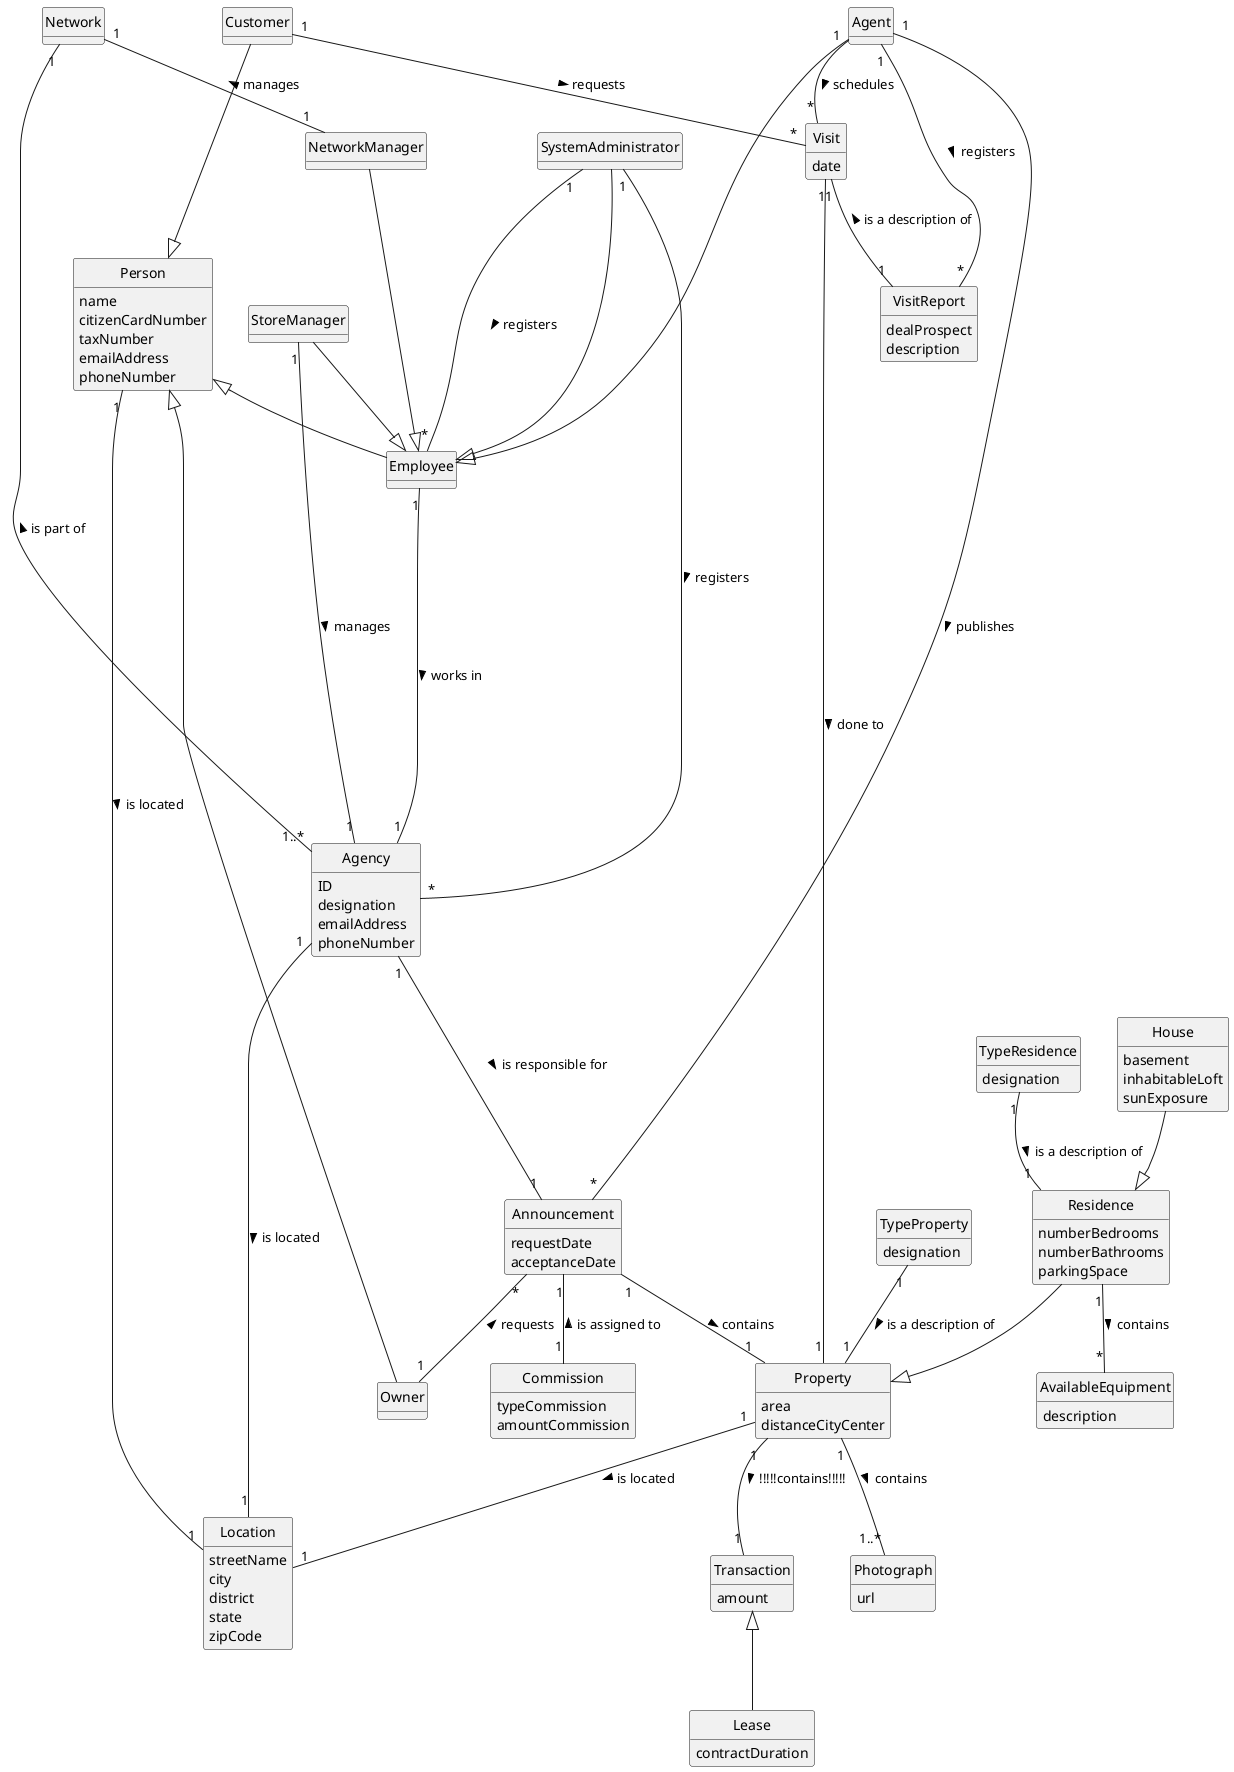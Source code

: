 ;@startuml
skinparam monochrome true
skinparam packageStyle rectangle
skinparam shadowing false
'skinparam linetype ortho
'left to right direction
skinparam classAttributeIconSize 0
hide circle
hide methods

'title Domain Model


class SystemAdministrator {
}

class Agency {
ID
designation
emailAddress
phoneNumber
}

class Employee {
}

class Person{
name
citizenCardNumber
taxNumber
emailAddress
phoneNumber
}


class Owner{
}

class Customer{
}

class Agent{
}

class StoreManager{
}
class NetworkManager{
}
class Announcement{
requestDate
acceptanceDate
}

class Visit{
date
}
class VisitReport{
 dealProspect
 description
}
class Property{
 area
 distanceCityCenter
}

class Residence{
 numberBedrooms
 numberBathrooms
 parkingSpace
}
class AvailableEquipment{
description
}
class House{
 basement
 inhabitableLoft
 sunExposure
}
class Network{}

class TypeProperty{
designation
}
class TypeResidence{
designation
}
class Photograph{
url
}
class Location{
streetName
city
district
state
zipCode
}
class Transaction{
amount
}
class Lease{
contractDuration
}
class Commission {
typeCommission
amountCommission
}



SystemAdministrator --|> Employee
SystemAdministrator "1" --- "*" Employee: registers >
SystemAdministrator "1" -- "*" Agency: registers >
Person  <|--  Employee
Person <|-- Owner
Customer  ---|> Person
Agent  ----|> Employee
StoreManager --|> Employee
NetworkManager ---|> Employee
Agent "1" -- "*" Announcement: publishes >
Agent "1" - "*" Visit: schedules >
Customer "1" -- "*" Visit:  requests >
StoreManager "1" -- "1" Agency: manages >
NetworkManager "1" -up- "1" Network: manages >
Agency "1..*" --- "1" Network: is part of >
Announcement "1" -- "1" Property: contains >
Announcement "*" -- "1" Owner: requests <
Visit "1" -- "1" Property: done to >
Residence  --|>  Property
House --|> Residence
Visit "1" -- "1"  VisitReport: is a description of <
Agent "1" -- "*" VisitReport: registers >
Employee "1" ----- "1" Agency: works in  >
TypeProperty "1" -- "1" Property: is a description of >
TypeResidence "1" -- "1" Residence: is a description of >
Property "1" -- "1..*" Photograph: contains >
Property "1"--"1" Location: is located  >
Property "1" -- "1" Transaction: !!!!!contains!!!!! >
Transaction <|-- Lease
Person "1" ---- "1" Location: is located >
Agency "1" ---- "1" Location: is located >
Residence "1" -- "*"AvailableEquipment: contains >
Announcement "1" -- "1" Commission: is assigned to <
Agency "1" --- "1" Announcement: is responsible for >


@enduml
